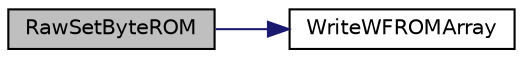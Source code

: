 digraph "RawSetByteROM"
{
  edge [fontname="Helvetica",fontsize="10",labelfontname="Helvetica",labelfontsize="10"];
  node [fontname="Helvetica",fontsize="10",shape=record];
  rankdir="LR";
  Node1 [label="RawSetByteROM",height=0.2,width=0.4,color="black", fillcolor="grey75", style="filled", fontcolor="black"];
  Node1 -> Node2 [color="midnightblue",fontsize="10",style="solid",fontname="Helvetica"];
  Node2 [label="WriteWFROMArray",height=0.2,width=0.4,color="black", fillcolor="white", style="filled",URL="$_w_f_driver_prv_8h.html#a3fa0bf5f489345d66fe71aeb22c438b3"];
}

